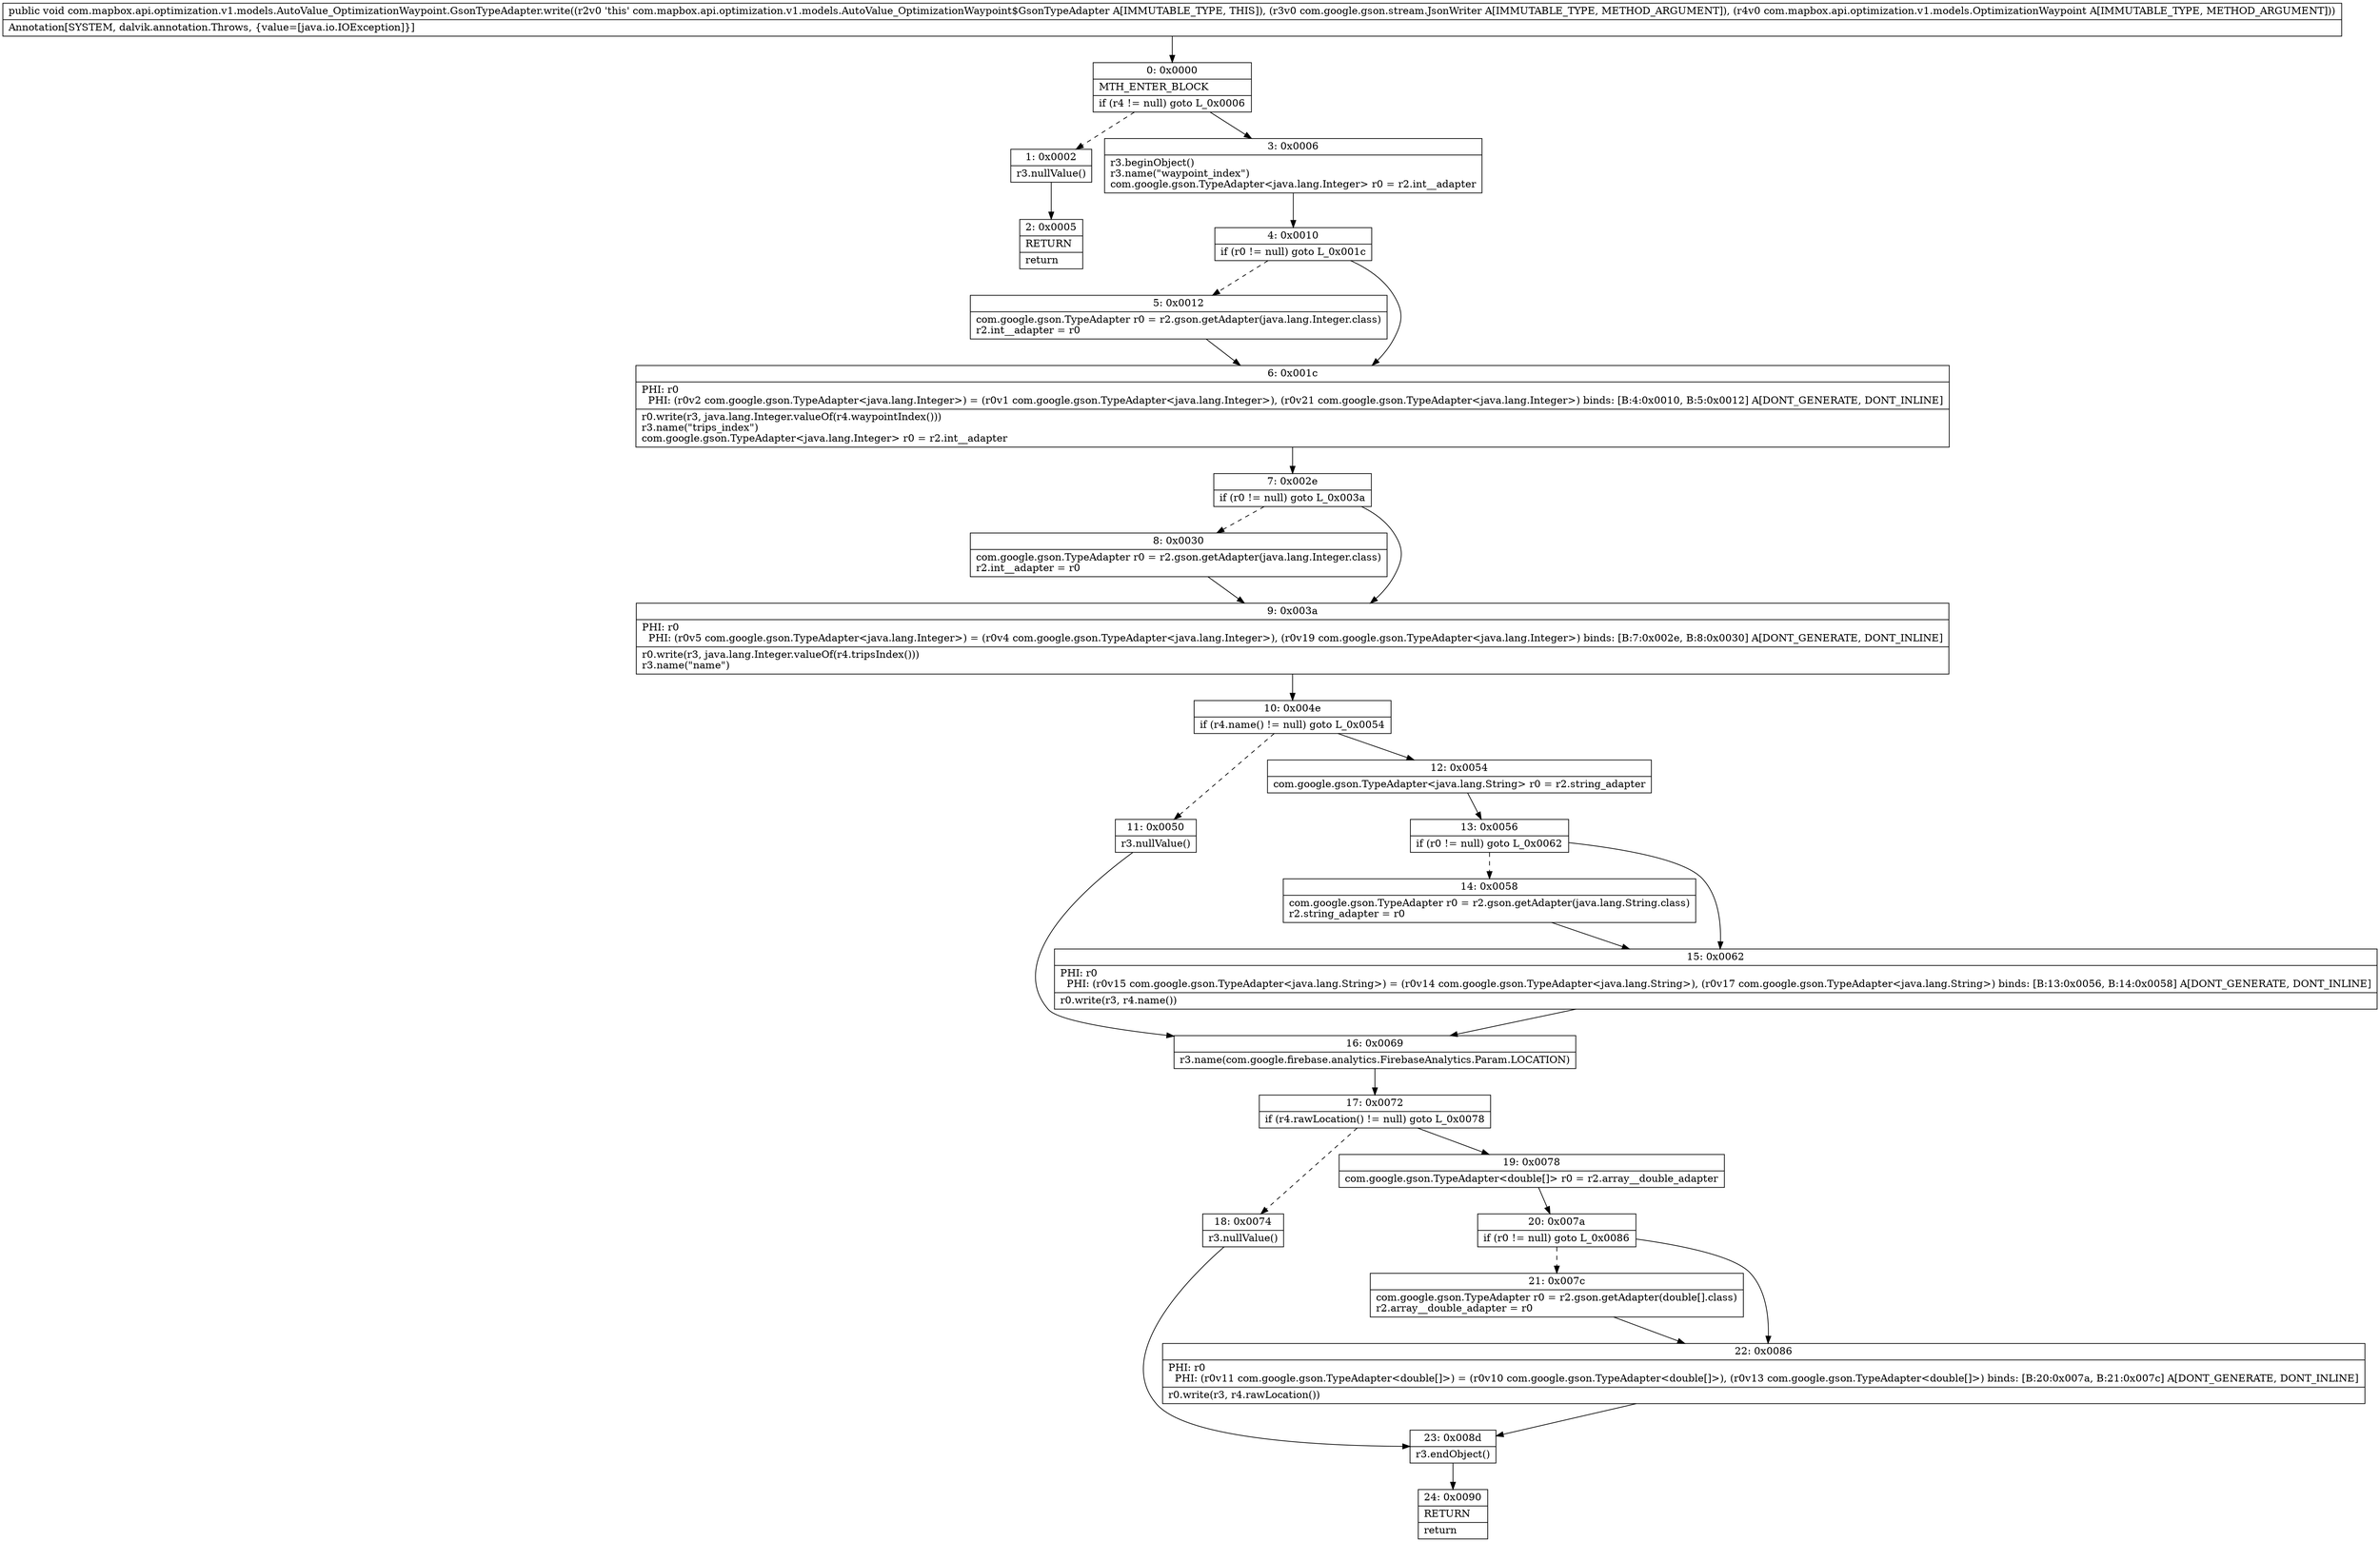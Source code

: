 digraph "CFG forcom.mapbox.api.optimization.v1.models.AutoValue_OptimizationWaypoint.GsonTypeAdapter.write(Lcom\/google\/gson\/stream\/JsonWriter;Lcom\/mapbox\/api\/optimization\/v1\/models\/OptimizationWaypoint;)V" {
Node_0 [shape=record,label="{0\:\ 0x0000|MTH_ENTER_BLOCK\l|if (r4 != null) goto L_0x0006\l}"];
Node_1 [shape=record,label="{1\:\ 0x0002|r3.nullValue()\l}"];
Node_2 [shape=record,label="{2\:\ 0x0005|RETURN\l|return\l}"];
Node_3 [shape=record,label="{3\:\ 0x0006|r3.beginObject()\lr3.name(\"waypoint_index\")\lcom.google.gson.TypeAdapter\<java.lang.Integer\> r0 = r2.int__adapter\l}"];
Node_4 [shape=record,label="{4\:\ 0x0010|if (r0 != null) goto L_0x001c\l}"];
Node_5 [shape=record,label="{5\:\ 0x0012|com.google.gson.TypeAdapter r0 = r2.gson.getAdapter(java.lang.Integer.class)\lr2.int__adapter = r0\l}"];
Node_6 [shape=record,label="{6\:\ 0x001c|PHI: r0 \l  PHI: (r0v2 com.google.gson.TypeAdapter\<java.lang.Integer\>) = (r0v1 com.google.gson.TypeAdapter\<java.lang.Integer\>), (r0v21 com.google.gson.TypeAdapter\<java.lang.Integer\>) binds: [B:4:0x0010, B:5:0x0012] A[DONT_GENERATE, DONT_INLINE]\l|r0.write(r3, java.lang.Integer.valueOf(r4.waypointIndex()))\lr3.name(\"trips_index\")\lcom.google.gson.TypeAdapter\<java.lang.Integer\> r0 = r2.int__adapter\l}"];
Node_7 [shape=record,label="{7\:\ 0x002e|if (r0 != null) goto L_0x003a\l}"];
Node_8 [shape=record,label="{8\:\ 0x0030|com.google.gson.TypeAdapter r0 = r2.gson.getAdapter(java.lang.Integer.class)\lr2.int__adapter = r0\l}"];
Node_9 [shape=record,label="{9\:\ 0x003a|PHI: r0 \l  PHI: (r0v5 com.google.gson.TypeAdapter\<java.lang.Integer\>) = (r0v4 com.google.gson.TypeAdapter\<java.lang.Integer\>), (r0v19 com.google.gson.TypeAdapter\<java.lang.Integer\>) binds: [B:7:0x002e, B:8:0x0030] A[DONT_GENERATE, DONT_INLINE]\l|r0.write(r3, java.lang.Integer.valueOf(r4.tripsIndex()))\lr3.name(\"name\")\l}"];
Node_10 [shape=record,label="{10\:\ 0x004e|if (r4.name() != null) goto L_0x0054\l}"];
Node_11 [shape=record,label="{11\:\ 0x0050|r3.nullValue()\l}"];
Node_12 [shape=record,label="{12\:\ 0x0054|com.google.gson.TypeAdapter\<java.lang.String\> r0 = r2.string_adapter\l}"];
Node_13 [shape=record,label="{13\:\ 0x0056|if (r0 != null) goto L_0x0062\l}"];
Node_14 [shape=record,label="{14\:\ 0x0058|com.google.gson.TypeAdapter r0 = r2.gson.getAdapter(java.lang.String.class)\lr2.string_adapter = r0\l}"];
Node_15 [shape=record,label="{15\:\ 0x0062|PHI: r0 \l  PHI: (r0v15 com.google.gson.TypeAdapter\<java.lang.String\>) = (r0v14 com.google.gson.TypeAdapter\<java.lang.String\>), (r0v17 com.google.gson.TypeAdapter\<java.lang.String\>) binds: [B:13:0x0056, B:14:0x0058] A[DONT_GENERATE, DONT_INLINE]\l|r0.write(r3, r4.name())\l}"];
Node_16 [shape=record,label="{16\:\ 0x0069|r3.name(com.google.firebase.analytics.FirebaseAnalytics.Param.LOCATION)\l}"];
Node_17 [shape=record,label="{17\:\ 0x0072|if (r4.rawLocation() != null) goto L_0x0078\l}"];
Node_18 [shape=record,label="{18\:\ 0x0074|r3.nullValue()\l}"];
Node_19 [shape=record,label="{19\:\ 0x0078|com.google.gson.TypeAdapter\<double[]\> r0 = r2.array__double_adapter\l}"];
Node_20 [shape=record,label="{20\:\ 0x007a|if (r0 != null) goto L_0x0086\l}"];
Node_21 [shape=record,label="{21\:\ 0x007c|com.google.gson.TypeAdapter r0 = r2.gson.getAdapter(double[].class)\lr2.array__double_adapter = r0\l}"];
Node_22 [shape=record,label="{22\:\ 0x0086|PHI: r0 \l  PHI: (r0v11 com.google.gson.TypeAdapter\<double[]\>) = (r0v10 com.google.gson.TypeAdapter\<double[]\>), (r0v13 com.google.gson.TypeAdapter\<double[]\>) binds: [B:20:0x007a, B:21:0x007c] A[DONT_GENERATE, DONT_INLINE]\l|r0.write(r3, r4.rawLocation())\l}"];
Node_23 [shape=record,label="{23\:\ 0x008d|r3.endObject()\l}"];
Node_24 [shape=record,label="{24\:\ 0x0090|RETURN\l|return\l}"];
MethodNode[shape=record,label="{public void com.mapbox.api.optimization.v1.models.AutoValue_OptimizationWaypoint.GsonTypeAdapter.write((r2v0 'this' com.mapbox.api.optimization.v1.models.AutoValue_OptimizationWaypoint$GsonTypeAdapter A[IMMUTABLE_TYPE, THIS]), (r3v0 com.google.gson.stream.JsonWriter A[IMMUTABLE_TYPE, METHOD_ARGUMENT]), (r4v0 com.mapbox.api.optimization.v1.models.OptimizationWaypoint A[IMMUTABLE_TYPE, METHOD_ARGUMENT]))  | Annotation[SYSTEM, dalvik.annotation.Throws, \{value=[java.io.IOException]\}]\l}"];
MethodNode -> Node_0;
Node_0 -> Node_1[style=dashed];
Node_0 -> Node_3;
Node_1 -> Node_2;
Node_3 -> Node_4;
Node_4 -> Node_5[style=dashed];
Node_4 -> Node_6;
Node_5 -> Node_6;
Node_6 -> Node_7;
Node_7 -> Node_8[style=dashed];
Node_7 -> Node_9;
Node_8 -> Node_9;
Node_9 -> Node_10;
Node_10 -> Node_11[style=dashed];
Node_10 -> Node_12;
Node_11 -> Node_16;
Node_12 -> Node_13;
Node_13 -> Node_14[style=dashed];
Node_13 -> Node_15;
Node_14 -> Node_15;
Node_15 -> Node_16;
Node_16 -> Node_17;
Node_17 -> Node_18[style=dashed];
Node_17 -> Node_19;
Node_18 -> Node_23;
Node_19 -> Node_20;
Node_20 -> Node_21[style=dashed];
Node_20 -> Node_22;
Node_21 -> Node_22;
Node_22 -> Node_23;
Node_23 -> Node_24;
}

